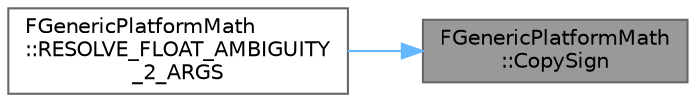 digraph "FGenericPlatformMath::CopySign"
{
 // INTERACTIVE_SVG=YES
 // LATEX_PDF_SIZE
  bgcolor="transparent";
  edge [fontname=Helvetica,fontsize=10,labelfontname=Helvetica,labelfontsize=10];
  node [fontname=Helvetica,fontsize=10,shape=box,height=0.2,width=0.4];
  rankdir="RL";
  Node1 [id="Node000001",label="FGenericPlatformMath\l::CopySign",height=0.2,width=0.4,color="gray40", fillcolor="grey60", style="filled", fontcolor="black",tooltip="Composes a floating-point value with the magnitude of X and the sign of Y."];
  Node1 -> Node2 [id="edge1_Node000001_Node000002",dir="back",color="steelblue1",style="solid",tooltip=" "];
  Node2 [id="Node000002",label="FGenericPlatformMath\l::RESOLVE_FLOAT_AMBIGUITY\l_2_ARGS",height=0.2,width=0.4,color="grey40", fillcolor="white", style="filled",URL="$dd/d7b/structFGenericPlatformMath.html#acab97a0baab4d79e5e2314d8d87a500e",tooltip=" "];
}
